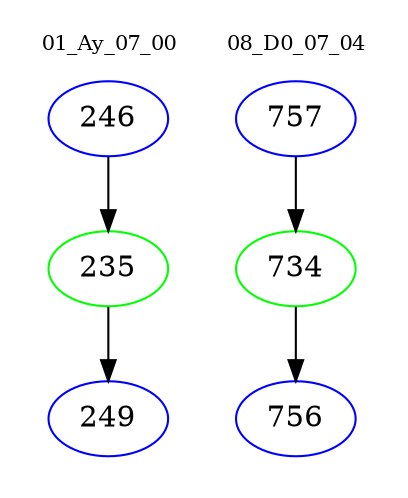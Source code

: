digraph{
subgraph cluster_0 {
color = white
label = "01_Ay_07_00";
fontsize=10;
T0_246 [label="246", color="blue"]
T0_246 -> T0_235 [color="black"]
T0_235 [label="235", color="green"]
T0_235 -> T0_249 [color="black"]
T0_249 [label="249", color="blue"]
}
subgraph cluster_1 {
color = white
label = "08_D0_07_04";
fontsize=10;
T1_757 [label="757", color="blue"]
T1_757 -> T1_734 [color="black"]
T1_734 [label="734", color="green"]
T1_734 -> T1_756 [color="black"]
T1_756 [label="756", color="blue"]
}
}
